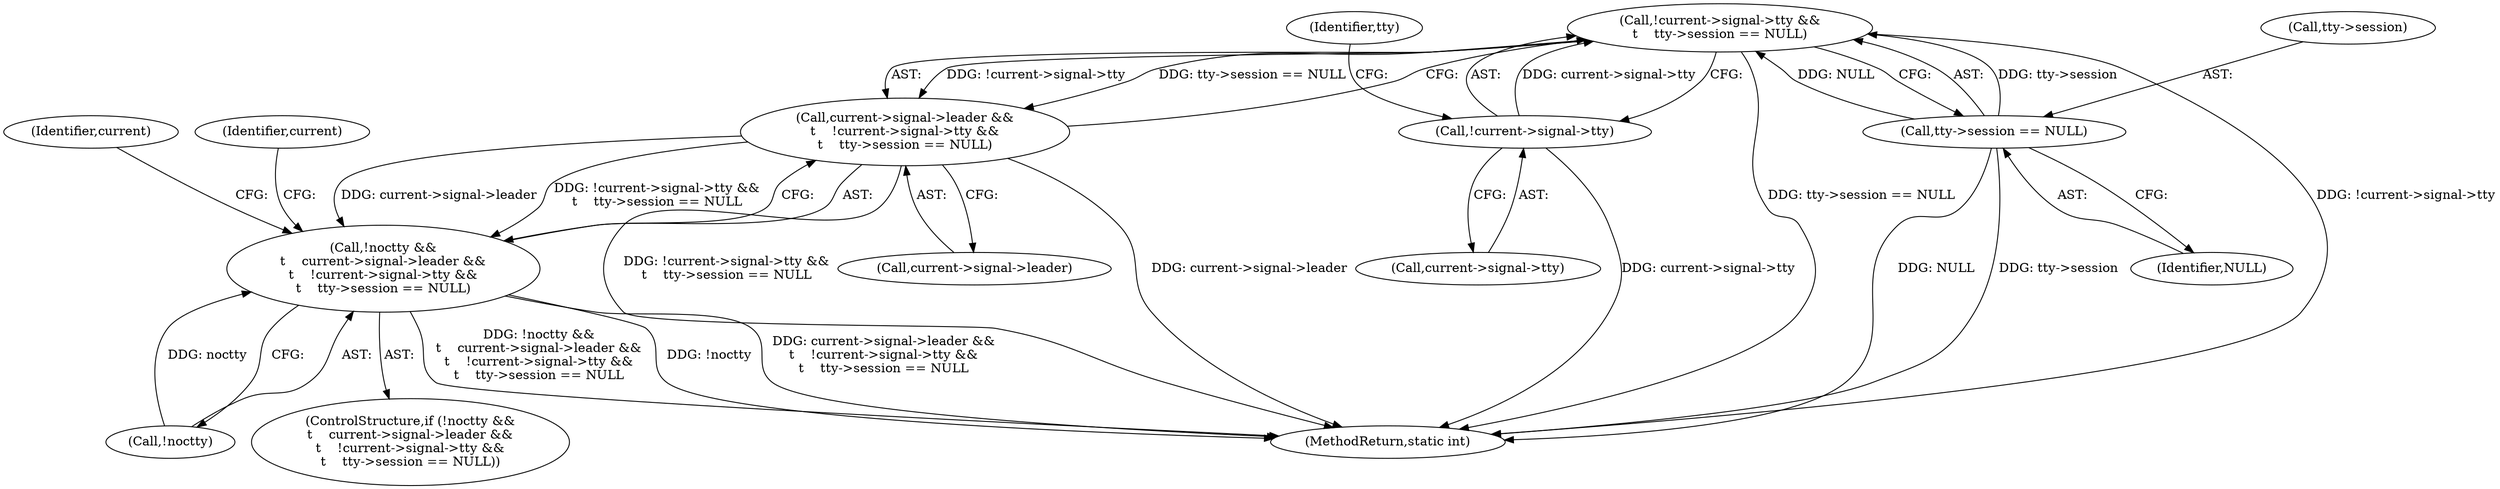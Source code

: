 digraph "0_linux_c290f8358acaeffd8e0c551ddcc24d1206143376@API" {
"1000458" [label="(Call,!current->signal->tty &&\n\t    tty->session == NULL)"];
"1000459" [label="(Call,!current->signal->tty)"];
"1000465" [label="(Call,tty->session == NULL)"];
"1000452" [label="(Call,current->signal->leader &&\n\t    !current->signal->tty &&\n\t    tty->session == NULL)"];
"1000449" [label="(Call,!noctty &&\n\t    current->signal->leader &&\n\t    !current->signal->tty &&\n\t    tty->session == NULL)"];
"1000477" [label="(Identifier,current)"];
"1000458" [label="(Call,!current->signal->tty &&\n\t    tty->session == NULL)"];
"1000459" [label="(Call,!current->signal->tty)"];
"1000469" [label="(Identifier,NULL)"];
"1000467" [label="(Identifier,tty)"];
"1000486" [label="(MethodReturn,static int)"];
"1000460" [label="(Call,current->signal->tty)"];
"1000449" [label="(Call,!noctty &&\n\t    current->signal->leader &&\n\t    !current->signal->tty &&\n\t    tty->session == NULL)"];
"1000453" [label="(Call,current->signal->leader)"];
"1000471" [label="(Identifier,current)"];
"1000452" [label="(Call,current->signal->leader &&\n\t    !current->signal->tty &&\n\t    tty->session == NULL)"];
"1000450" [label="(Call,!noctty)"];
"1000466" [label="(Call,tty->session)"];
"1000465" [label="(Call,tty->session == NULL)"];
"1000448" [label="(ControlStructure,if (!noctty &&\n\t    current->signal->leader &&\n\t    !current->signal->tty &&\n\t    tty->session == NULL))"];
"1000458" -> "1000452"  [label="AST: "];
"1000458" -> "1000459"  [label="CFG: "];
"1000458" -> "1000465"  [label="CFG: "];
"1000459" -> "1000458"  [label="AST: "];
"1000465" -> "1000458"  [label="AST: "];
"1000452" -> "1000458"  [label="CFG: "];
"1000458" -> "1000486"  [label="DDG: !current->signal->tty"];
"1000458" -> "1000486"  [label="DDG: tty->session == NULL"];
"1000458" -> "1000452"  [label="DDG: !current->signal->tty"];
"1000458" -> "1000452"  [label="DDG: tty->session == NULL"];
"1000459" -> "1000458"  [label="DDG: current->signal->tty"];
"1000465" -> "1000458"  [label="DDG: tty->session"];
"1000465" -> "1000458"  [label="DDG: NULL"];
"1000459" -> "1000460"  [label="CFG: "];
"1000460" -> "1000459"  [label="AST: "];
"1000467" -> "1000459"  [label="CFG: "];
"1000459" -> "1000486"  [label="DDG: current->signal->tty"];
"1000465" -> "1000469"  [label="CFG: "];
"1000466" -> "1000465"  [label="AST: "];
"1000469" -> "1000465"  [label="AST: "];
"1000465" -> "1000486"  [label="DDG: NULL"];
"1000465" -> "1000486"  [label="DDG: tty->session"];
"1000452" -> "1000449"  [label="AST: "];
"1000452" -> "1000453"  [label="CFG: "];
"1000453" -> "1000452"  [label="AST: "];
"1000449" -> "1000452"  [label="CFG: "];
"1000452" -> "1000486"  [label="DDG: current->signal->leader"];
"1000452" -> "1000486"  [label="DDG: !current->signal->tty &&\n\t    tty->session == NULL"];
"1000452" -> "1000449"  [label="DDG: current->signal->leader"];
"1000452" -> "1000449"  [label="DDG: !current->signal->tty &&\n\t    tty->session == NULL"];
"1000449" -> "1000448"  [label="AST: "];
"1000449" -> "1000450"  [label="CFG: "];
"1000450" -> "1000449"  [label="AST: "];
"1000471" -> "1000449"  [label="CFG: "];
"1000477" -> "1000449"  [label="CFG: "];
"1000449" -> "1000486"  [label="DDG: !noctty"];
"1000449" -> "1000486"  [label="DDG: current->signal->leader &&\n\t    !current->signal->tty &&\n\t    tty->session == NULL"];
"1000449" -> "1000486"  [label="DDG: !noctty &&\n\t    current->signal->leader &&\n\t    !current->signal->tty &&\n\t    tty->session == NULL"];
"1000450" -> "1000449"  [label="DDG: noctty"];
}
